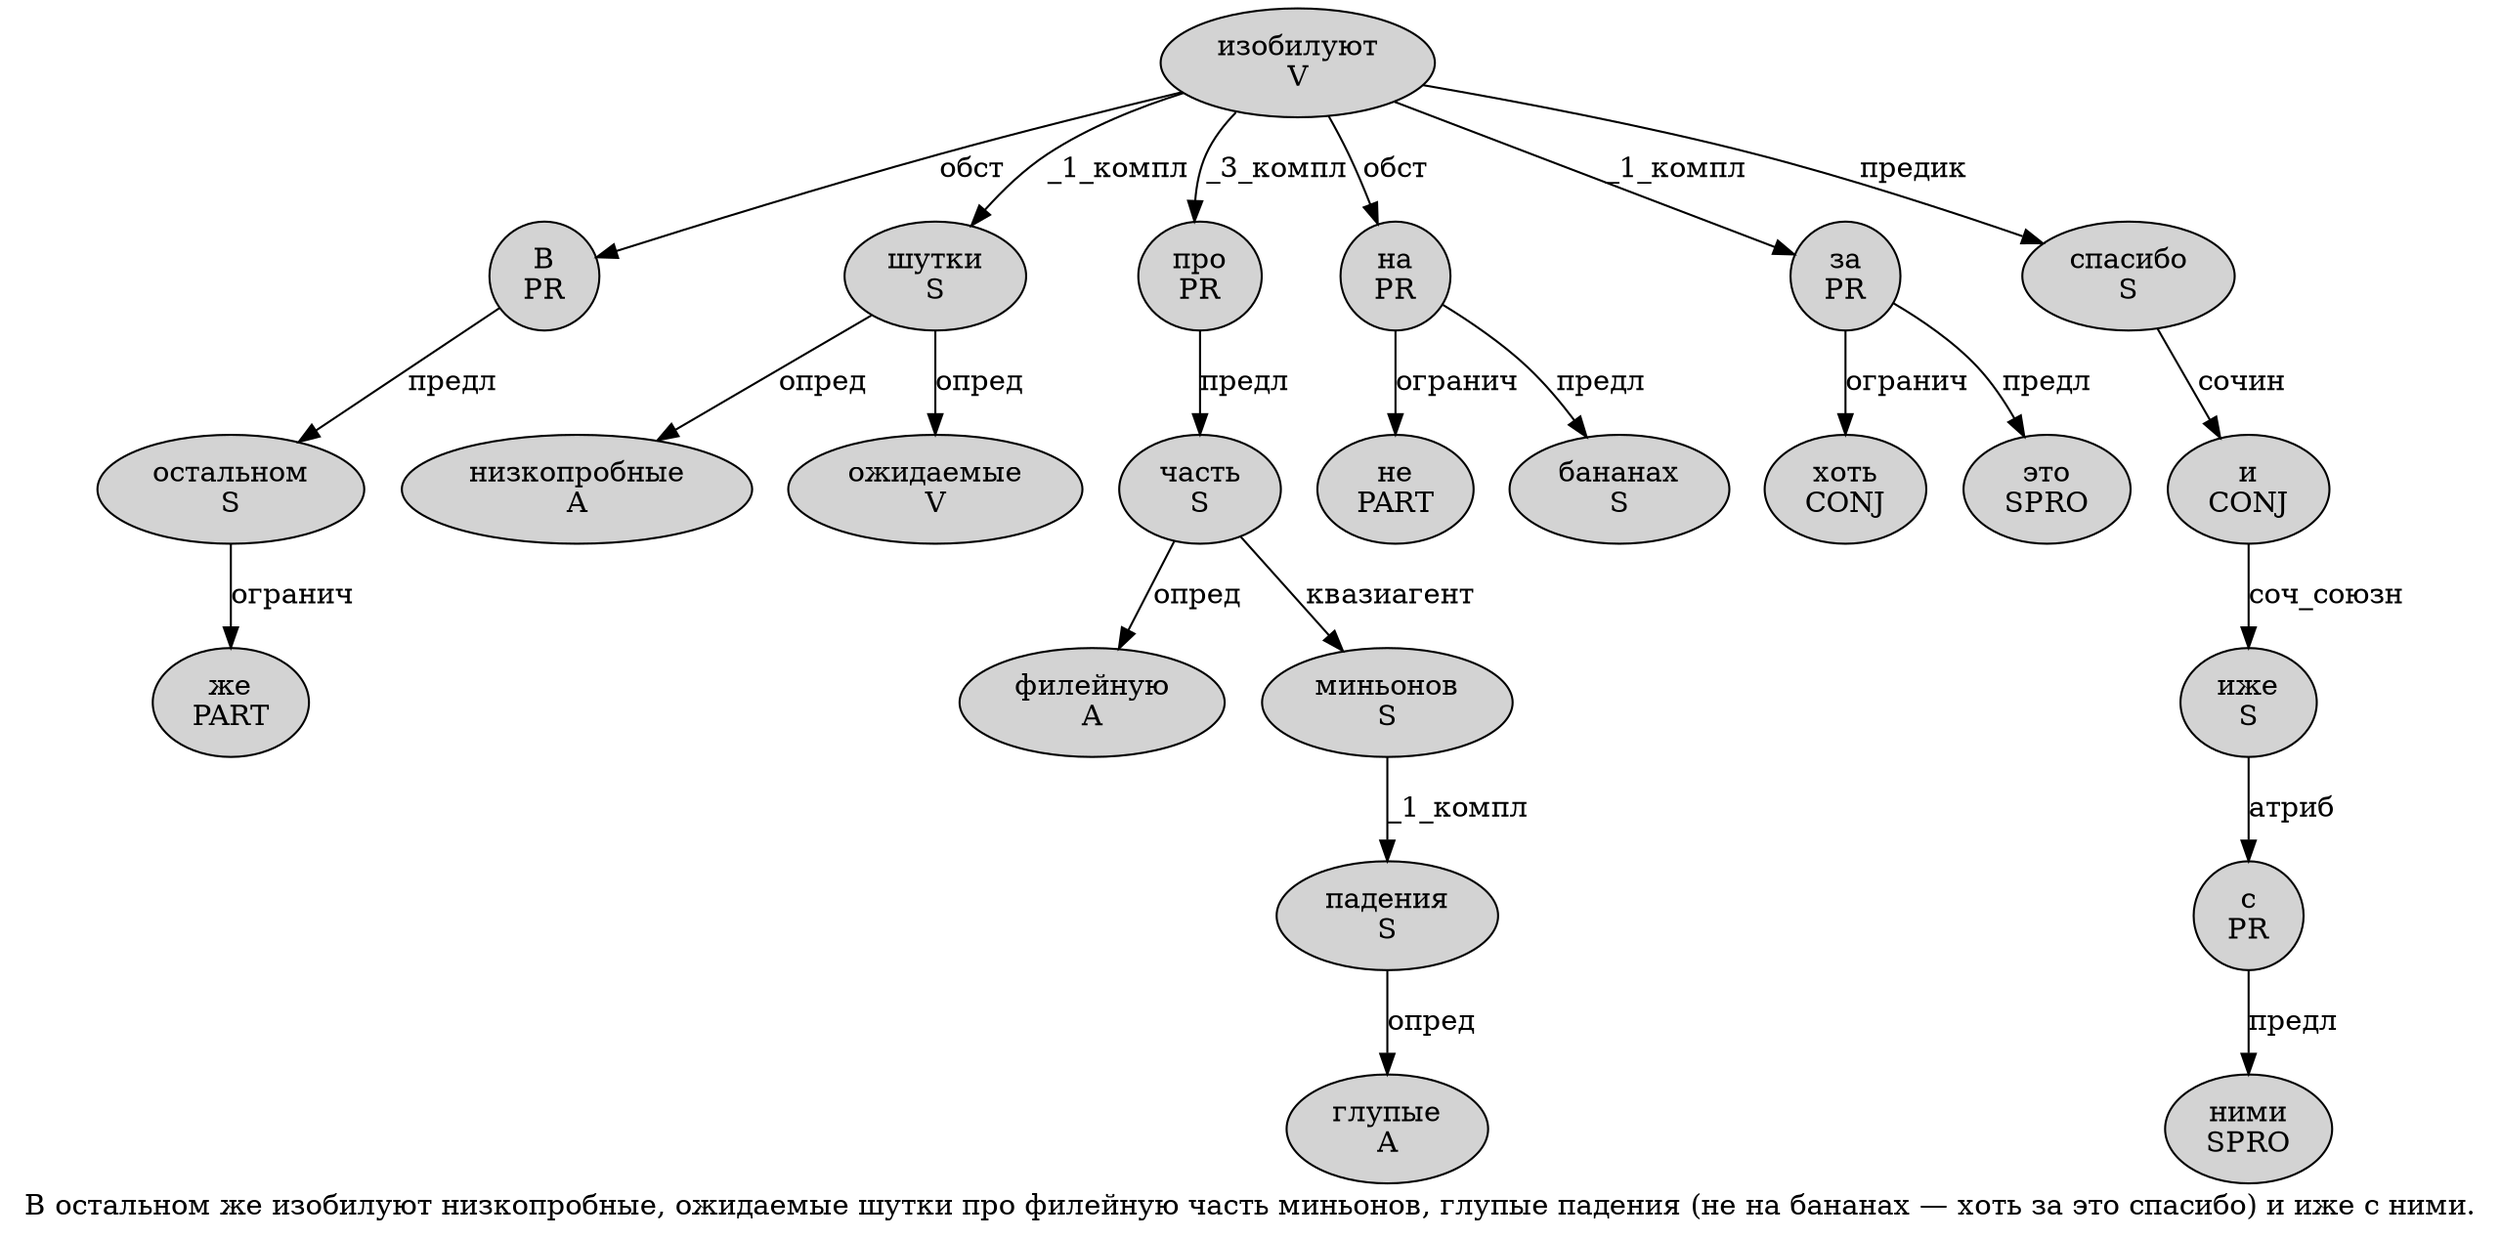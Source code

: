 digraph SENTENCE_2950 {
	graph [label="В остальном же изобилуют низкопробные, ожидаемые шутки про филейную часть миньонов, глупые падения (не на бананах — хоть за это спасибо) и иже с ними."]
	node [style=filled]
		0 [label="В
PR" color="" fillcolor=lightgray penwidth=1 shape=ellipse]
		1 [label="остальном
S" color="" fillcolor=lightgray penwidth=1 shape=ellipse]
		2 [label="же
PART" color="" fillcolor=lightgray penwidth=1 shape=ellipse]
		3 [label="изобилуют
V" color="" fillcolor=lightgray penwidth=1 shape=ellipse]
		4 [label="низкопробные
A" color="" fillcolor=lightgray penwidth=1 shape=ellipse]
		6 [label="ожидаемые
V" color="" fillcolor=lightgray penwidth=1 shape=ellipse]
		7 [label="шутки
S" color="" fillcolor=lightgray penwidth=1 shape=ellipse]
		8 [label="про
PR" color="" fillcolor=lightgray penwidth=1 shape=ellipse]
		9 [label="филейную
A" color="" fillcolor=lightgray penwidth=1 shape=ellipse]
		10 [label="часть
S" color="" fillcolor=lightgray penwidth=1 shape=ellipse]
		11 [label="миньонов
S" color="" fillcolor=lightgray penwidth=1 shape=ellipse]
		13 [label="глупые
A" color="" fillcolor=lightgray penwidth=1 shape=ellipse]
		14 [label="падения
S" color="" fillcolor=lightgray penwidth=1 shape=ellipse]
		16 [label="не
PART" color="" fillcolor=lightgray penwidth=1 shape=ellipse]
		17 [label="на
PR" color="" fillcolor=lightgray penwidth=1 shape=ellipse]
		18 [label="бананах
S" color="" fillcolor=lightgray penwidth=1 shape=ellipse]
		20 [label="хоть
CONJ" color="" fillcolor=lightgray penwidth=1 shape=ellipse]
		21 [label="за
PR" color="" fillcolor=lightgray penwidth=1 shape=ellipse]
		22 [label="это
SPRO" color="" fillcolor=lightgray penwidth=1 shape=ellipse]
		23 [label="спасибо
S" color="" fillcolor=lightgray penwidth=1 shape=ellipse]
		25 [label="и
CONJ" color="" fillcolor=lightgray penwidth=1 shape=ellipse]
		26 [label="иже
S" color="" fillcolor=lightgray penwidth=1 shape=ellipse]
		27 [label="с
PR" color="" fillcolor=lightgray penwidth=1 shape=ellipse]
		28 [label="ними
SPRO" color="" fillcolor=lightgray penwidth=1 shape=ellipse]
			7 -> 4 [label="опред"]
			7 -> 6 [label="опред"]
			25 -> 26 [label="соч_союзн"]
			14 -> 13 [label="опред"]
			10 -> 9 [label="опред"]
			10 -> 11 [label="квазиагент"]
			11 -> 14 [label="_1_компл"]
			8 -> 10 [label="предл"]
			26 -> 27 [label="атриб"]
			23 -> 25 [label="сочин"]
			17 -> 16 [label="огранич"]
			17 -> 18 [label="предл"]
			1 -> 2 [label="огранич"]
			21 -> 20 [label="огранич"]
			21 -> 22 [label="предл"]
			27 -> 28 [label="предл"]
			3 -> 0 [label="обст"]
			3 -> 7 [label="_1_компл"]
			3 -> 8 [label="_3_компл"]
			3 -> 17 [label="обст"]
			3 -> 21 [label="_1_компл"]
			3 -> 23 [label="предик"]
			0 -> 1 [label="предл"]
}